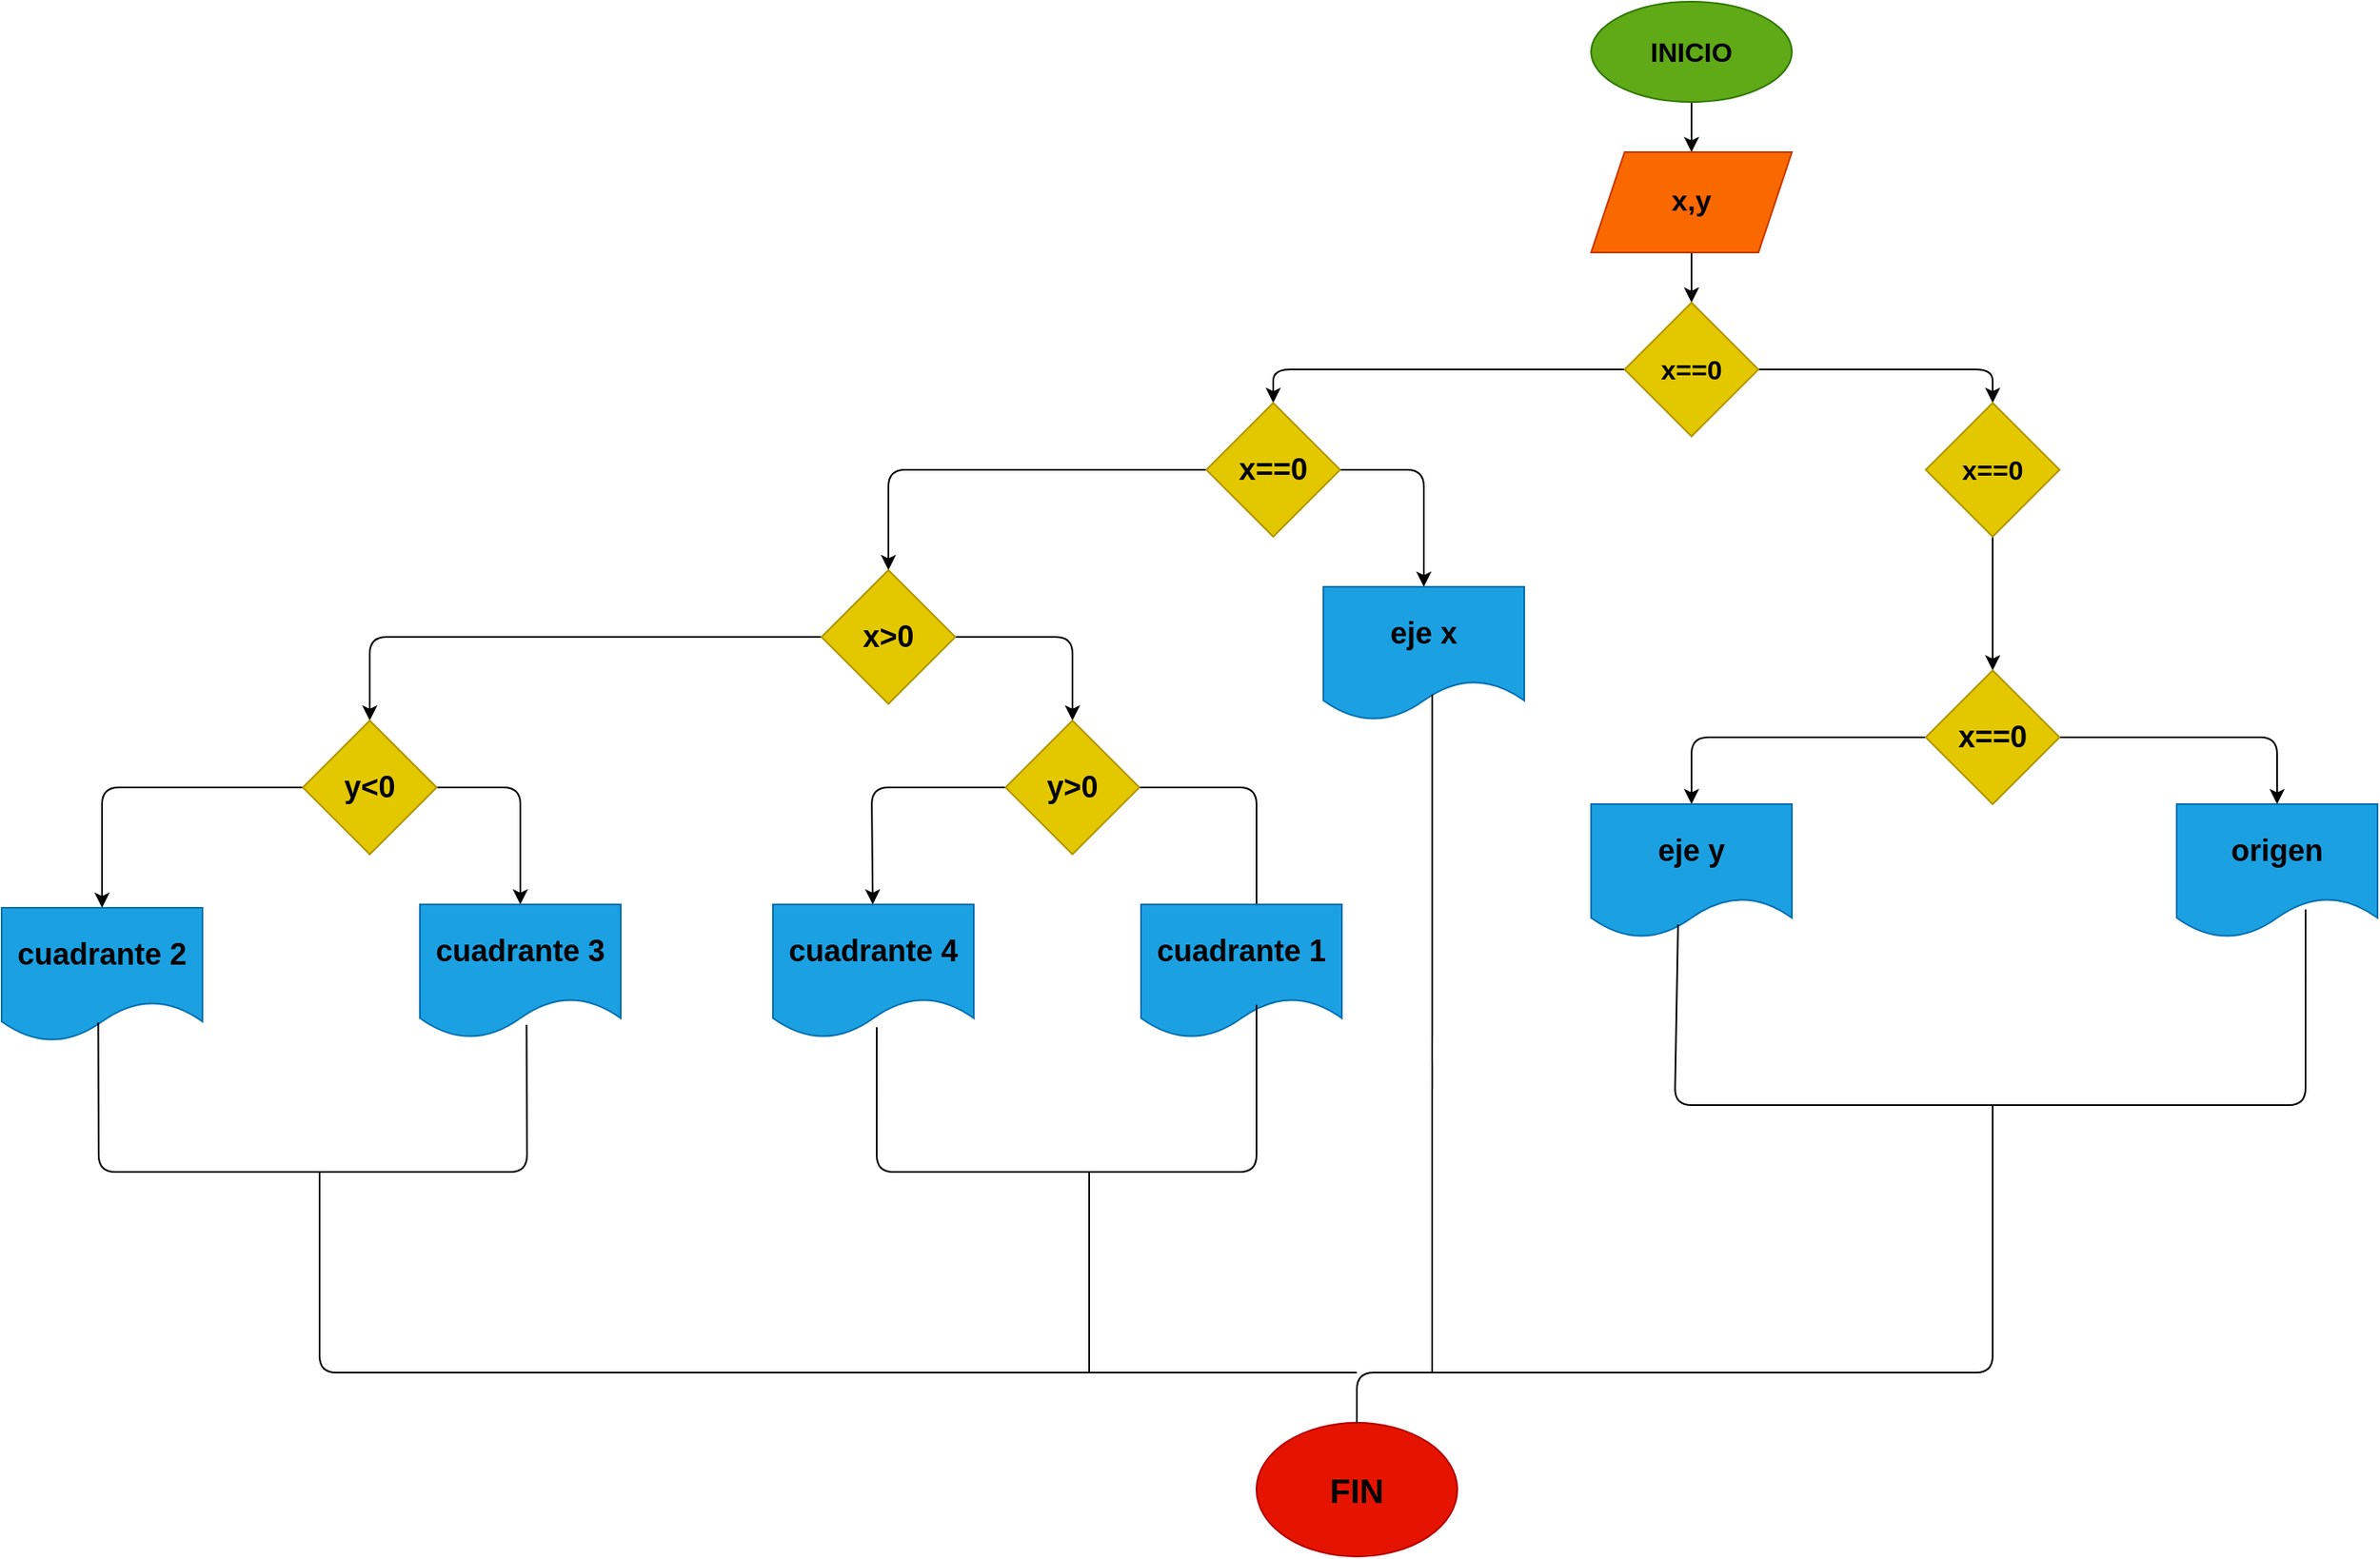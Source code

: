 <mxfile>
    <diagram id="rDNnqn5OQk3LYYWFQDI_" name="Página-1">
        <mxGraphModel dx="2186" dy="411" grid="1" gridSize="10" guides="1" tooltips="1" connect="1" arrows="1" fold="1" page="1" pageScale="1" pageWidth="1654" pageHeight="2336" math="0" shadow="0">
            <root>
                <mxCell id="0"/>
                <mxCell id="1" parent="0"/>
                <mxCell id="6" value="" style="edgeStyle=none;html=1;fontSize=16;" parent="1" source="2" target="5" edge="1">
                    <mxGeometry relative="1" as="geometry"/>
                </mxCell>
                <mxCell id="2" value="&lt;b&gt;&lt;font color=&quot;#000000&quot; style=&quot;font-size: 16px;&quot;&gt;INICIO&lt;/font&gt;&lt;/b&gt;" style="ellipse;whiteSpace=wrap;html=1;fillColor=#60a917;fontColor=#ffffff;strokeColor=#2D7600;" parent="1" vertex="1">
                    <mxGeometry x="200" y="20" width="120" height="60" as="geometry"/>
                </mxCell>
                <mxCell id="8" value="" style="edgeStyle=none;html=1;" edge="1" parent="1" source="5" target="7">
                    <mxGeometry relative="1" as="geometry"/>
                </mxCell>
                <mxCell id="5" value="&lt;font style=&quot;font-size: 17px;&quot;&gt;&lt;b&gt;x,y&lt;/b&gt;&lt;/font&gt;" style="shape=parallelogram;perimeter=parallelogramPerimeter;whiteSpace=wrap;html=1;fixedSize=1;fillColor=#fa6800;fontColor=#000000;strokeColor=#C73500;" parent="1" vertex="1">
                    <mxGeometry x="200" y="110" width="120" height="60" as="geometry"/>
                </mxCell>
                <mxCell id="10" value="" style="edgeStyle=none;html=1;" edge="1" parent="1" source="7" target="9">
                    <mxGeometry relative="1" as="geometry">
                        <Array as="points">
                            <mxPoint x="100" y="240"/>
                            <mxPoint x="10" y="240"/>
                        </Array>
                    </mxGeometry>
                </mxCell>
                <mxCell id="12" value="" style="edgeStyle=none;html=1;" edge="1" parent="1" source="7" target="11">
                    <mxGeometry relative="1" as="geometry">
                        <Array as="points">
                            <mxPoint x="440" y="240"/>
                        </Array>
                    </mxGeometry>
                </mxCell>
                <mxCell id="7" value="&lt;font style=&quot;font-size: 16px;&quot;&gt;&lt;b&gt;x==0&lt;/b&gt;&lt;/font&gt;" style="rhombus;whiteSpace=wrap;html=1;fillColor=#e3c800;fontColor=#000000;strokeColor=#B09500;" vertex="1" parent="1">
                    <mxGeometry x="220" y="200" width="80" height="80" as="geometry"/>
                </mxCell>
                <mxCell id="23" value="" style="edgeStyle=none;html=1;" edge="1" parent="1" source="9" target="22">
                    <mxGeometry relative="1" as="geometry">
                        <Array as="points">
                            <mxPoint x="100" y="300"/>
                        </Array>
                    </mxGeometry>
                </mxCell>
                <mxCell id="26" value="" style="edgeStyle=none;html=1;" edge="1" parent="1" source="9" target="25">
                    <mxGeometry relative="1" as="geometry">
                        <Array as="points">
                            <mxPoint x="-220" y="300"/>
                        </Array>
                    </mxGeometry>
                </mxCell>
                <mxCell id="9" value="&lt;b&gt;&lt;font style=&quot;font-size: 18px;&quot;&gt;x==0&lt;/font&gt;&lt;/b&gt;" style="rhombus;whiteSpace=wrap;html=1;fillColor=#e3c800;fontColor=#000000;strokeColor=#B09500;" vertex="1" parent="1">
                    <mxGeometry x="-30" y="260" width="80" height="80" as="geometry"/>
                </mxCell>
                <mxCell id="14" value="" style="edgeStyle=none;html=1;" edge="1" parent="1" source="11" target="13">
                    <mxGeometry relative="1" as="geometry"/>
                </mxCell>
                <mxCell id="11" value="&lt;b&gt;&lt;font style=&quot;font-size: 16px;&quot;&gt;x==0&lt;/font&gt;&lt;/b&gt;" style="rhombus;whiteSpace=wrap;html=1;fillColor=#e3c800;fontColor=#000000;strokeColor=#B09500;" vertex="1" parent="1">
                    <mxGeometry x="400" y="260" width="80" height="80" as="geometry"/>
                </mxCell>
                <mxCell id="16" value="" style="edgeStyle=none;html=1;" edge="1" parent="1" source="13" target="15">
                    <mxGeometry relative="1" as="geometry">
                        <Array as="points">
                            <mxPoint x="260" y="460"/>
                        </Array>
                    </mxGeometry>
                </mxCell>
                <mxCell id="18" value="" style="edgeStyle=none;html=1;" edge="1" parent="1" source="13" target="17">
                    <mxGeometry relative="1" as="geometry">
                        <Array as="points">
                            <mxPoint x="610" y="460"/>
                        </Array>
                    </mxGeometry>
                </mxCell>
                <mxCell id="13" value="&lt;b&gt;&lt;font style=&quot;font-size: 18px;&quot;&gt;x==0&lt;/font&gt;&lt;/b&gt;" style="rhombus;whiteSpace=wrap;html=1;fillColor=#e3c800;fontColor=#000000;strokeColor=#B09500;" vertex="1" parent="1">
                    <mxGeometry x="400" y="420" width="80" height="80" as="geometry"/>
                </mxCell>
                <mxCell id="15" value="&lt;b&gt;&lt;font color=&quot;#000000&quot; style=&quot;font-size: 18px;&quot;&gt;eje y&lt;/font&gt;&lt;/b&gt;" style="shape=document;whiteSpace=wrap;html=1;boundedLbl=1;fillColor=#1ba1e2;fontColor=#ffffff;strokeColor=#006EAF;" vertex="1" parent="1">
                    <mxGeometry x="200" y="500" width="120" height="80" as="geometry"/>
                </mxCell>
                <mxCell id="17" value="&lt;b&gt;&lt;font color=&quot;#000000&quot; style=&quot;font-size: 18px;&quot;&gt;origen&lt;/font&gt;&lt;/b&gt;" style="shape=document;whiteSpace=wrap;html=1;boundedLbl=1;fillColor=#1ba1e2;fontColor=#ffffff;strokeColor=#006EAF;" vertex="1" parent="1">
                    <mxGeometry x="550" y="500" width="120" height="80" as="geometry"/>
                </mxCell>
                <mxCell id="19" value="" style="endArrow=none;html=1;exitX=0.433;exitY=0.9;exitDx=0;exitDy=0;exitPerimeter=0;entryX=0.642;entryY=0.788;entryDx=0;entryDy=0;entryPerimeter=0;" edge="1" parent="1" source="15" target="17">
                    <mxGeometry width="50" height="50" relative="1" as="geometry">
                        <mxPoint x="440" y="630" as="sourcePoint"/>
                        <mxPoint x="490" y="580" as="targetPoint"/>
                        <Array as="points">
                            <mxPoint x="250" y="680"/>
                            <mxPoint x="440" y="680"/>
                            <mxPoint x="627" y="680"/>
                        </Array>
                    </mxGeometry>
                </mxCell>
                <mxCell id="20" value="&lt;b&gt;&lt;font style=&quot;font-size: 20px;&quot; color=&quot;#000000&quot;&gt;FIN&lt;/font&gt;&lt;/b&gt;" style="ellipse;whiteSpace=wrap;html=1;fillColor=#e51400;fontColor=#ffffff;strokeColor=#B20000;" vertex="1" parent="1">
                    <mxGeometry y="870" width="120" height="80" as="geometry"/>
                </mxCell>
                <mxCell id="21" value="" style="endArrow=none;html=1;exitX=0.5;exitY=0;exitDx=0;exitDy=0;" edge="1" parent="1" source="20">
                    <mxGeometry width="50" height="50" relative="1" as="geometry">
                        <mxPoint x="290" y="810" as="sourcePoint"/>
                        <mxPoint x="440" y="680" as="targetPoint"/>
                        <Array as="points">
                            <mxPoint x="60" y="840"/>
                            <mxPoint x="250" y="840"/>
                            <mxPoint x="440" y="840"/>
                        </Array>
                    </mxGeometry>
                </mxCell>
                <mxCell id="22" value="&lt;b&gt;&lt;font color=&quot;#000000&quot; style=&quot;font-size: 18px;&quot;&gt;eje x&lt;/font&gt;&lt;/b&gt;" style="shape=document;whiteSpace=wrap;html=1;boundedLbl=1;fillColor=#1ba1e2;fontColor=#ffffff;strokeColor=#006EAF;" vertex="1" parent="1">
                    <mxGeometry x="40" y="370" width="120" height="80" as="geometry"/>
                </mxCell>
                <mxCell id="24" value="" style="endArrow=none;html=1;exitX=0.542;exitY=0.892;exitDx=0;exitDy=0;exitPerimeter=0;" edge="1" parent="1">
                    <mxGeometry width="50" height="50" relative="1" as="geometry">
                        <mxPoint x="105.04" y="434.36" as="sourcePoint"/>
                        <mxPoint x="105" y="840" as="targetPoint"/>
                    </mxGeometry>
                </mxCell>
                <mxCell id="29" value="" style="edgeStyle=none;html=1;" edge="1" parent="1" source="25" target="28">
                    <mxGeometry relative="1" as="geometry">
                        <Array as="points">
                            <mxPoint x="-110" y="400"/>
                        </Array>
                    </mxGeometry>
                </mxCell>
                <mxCell id="32" value="" style="edgeStyle=none;html=1;" edge="1" parent="1" source="25" target="31">
                    <mxGeometry relative="1" as="geometry">
                        <Array as="points">
                            <mxPoint x="-360" y="400"/>
                            <mxPoint x="-530" y="400"/>
                        </Array>
                    </mxGeometry>
                </mxCell>
                <mxCell id="25" value="&lt;font style=&quot;font-size: 18px;&quot;&gt;&lt;b&gt;x&amp;gt;0&lt;/b&gt;&lt;/font&gt;" style="rhombus;whiteSpace=wrap;html=1;fillColor=#e3c800;fontColor=#000000;strokeColor=#B09500;" vertex="1" parent="1">
                    <mxGeometry x="-260" y="360" width="80" height="80" as="geometry"/>
                </mxCell>
                <mxCell id="41" value="" style="edgeStyle=none;html=1;" edge="1" parent="1" source="28" target="40">
                    <mxGeometry relative="1" as="geometry">
                        <Array as="points">
                            <mxPoint x="-230" y="490"/>
                        </Array>
                    </mxGeometry>
                </mxCell>
                <mxCell id="43" value="" style="edgeStyle=none;html=1;" edge="1" parent="1" source="28">
                    <mxGeometry relative="1" as="geometry">
                        <mxPoint y="570" as="targetPoint"/>
                        <Array as="points">
                            <mxPoint y="490"/>
                        </Array>
                    </mxGeometry>
                </mxCell>
                <mxCell id="28" value="&lt;font style=&quot;font-size: 18px;&quot;&gt;&lt;b&gt;y&amp;gt;0&lt;/b&gt;&lt;/font&gt;" style="rhombus;whiteSpace=wrap;html=1;fillColor=#e3c800;fontColor=#000000;strokeColor=#B09500;" vertex="1" parent="1">
                    <mxGeometry x="-150" y="450" width="80" height="80" as="geometry"/>
                </mxCell>
                <mxCell id="45" value="" style="edgeStyle=none;html=1;" edge="1" parent="1" source="31" target="44">
                    <mxGeometry relative="1" as="geometry">
                        <Array as="points">
                            <mxPoint x="-440" y="490"/>
                        </Array>
                    </mxGeometry>
                </mxCell>
                <mxCell id="48" style="edgeStyle=none;html=1;entryX=0.5;entryY=0;entryDx=0;entryDy=0;" edge="1" parent="1" source="31" target="47">
                    <mxGeometry relative="1" as="geometry">
                        <Array as="points">
                            <mxPoint x="-690" y="490"/>
                        </Array>
                    </mxGeometry>
                </mxCell>
                <mxCell id="31" value="&lt;b&gt;&lt;font style=&quot;font-size: 18px;&quot;&gt;y&amp;lt;0&lt;/font&gt;&lt;/b&gt;" style="rhombus;whiteSpace=wrap;html=1;fillColor=#e3c800;fontColor=#000000;strokeColor=#B09500;" vertex="1" parent="1">
                    <mxGeometry x="-570" y="450" width="80" height="80" as="geometry"/>
                </mxCell>
                <mxCell id="40" value="&lt;b&gt;&lt;font color=&quot;#000000&quot; style=&quot;font-size: 18px;&quot;&gt;cuadrante 4&lt;/font&gt;&lt;/b&gt;" style="shape=document;whiteSpace=wrap;html=1;boundedLbl=1;fillColor=#1ba1e2;fontColor=#ffffff;strokeColor=#006EAF;" vertex="1" parent="1">
                    <mxGeometry x="-289" y="560" width="120" height="80" as="geometry"/>
                </mxCell>
                <mxCell id="42" value="&lt;font color=&quot;#000000&quot; style=&quot;font-size: 18px;&quot;&gt;&lt;b&gt;cuadrante 1&lt;/b&gt;&lt;/font&gt;" style="shape=document;whiteSpace=wrap;html=1;boundedLbl=1;fillColor=#1ba1e2;fontColor=#ffffff;strokeColor=#006EAF;" vertex="1" parent="1">
                    <mxGeometry x="-69" y="560" width="120" height="80" as="geometry"/>
                </mxCell>
                <mxCell id="44" value="&lt;font color=&quot;#000000&quot; style=&quot;font-size: 18px;&quot;&gt;&lt;b&gt;cuadrante 3&lt;/b&gt;&lt;/font&gt;" style="shape=document;whiteSpace=wrap;html=1;boundedLbl=1;fillColor=#1ba1e2;fontColor=#ffffff;strokeColor=#006EAF;" vertex="1" parent="1">
                    <mxGeometry x="-500" y="560" width="120" height="80" as="geometry"/>
                </mxCell>
                <mxCell id="47" value="&lt;b&gt;&lt;font color=&quot;#000000&quot; style=&quot;font-size: 18px;&quot;&gt;cuadrante 2&lt;/font&gt;&lt;/b&gt;" style="shape=document;whiteSpace=wrap;html=1;boundedLbl=1;fillColor=#1ba1e2;fontColor=#ffffff;strokeColor=#006EAF;" vertex="1" parent="1">
                    <mxGeometry x="-750" y="562" width="120" height="80" as="geometry"/>
                </mxCell>
                <mxCell id="49" value="" style="endArrow=none;html=1;" edge="1" parent="1">
                    <mxGeometry width="50" height="50" relative="1" as="geometry">
                        <mxPoint x="-560" y="720" as="sourcePoint"/>
                        <mxPoint x="60" y="840" as="targetPoint"/>
                        <Array as="points">
                            <mxPoint x="-560" y="840"/>
                        </Array>
                    </mxGeometry>
                </mxCell>
                <mxCell id="50" value="" style="endArrow=none;html=1;exitX=0.481;exitY=0.858;exitDx=0;exitDy=0;exitPerimeter=0;entryX=0.531;entryY=0.9;entryDx=0;entryDy=0;entryPerimeter=0;" edge="1" parent="1" source="47" target="44">
                    <mxGeometry width="50" height="50" relative="1" as="geometry">
                        <mxPoint x="-630" y="720" as="sourcePoint"/>
                        <mxPoint x="-580" y="670" as="targetPoint"/>
                        <Array as="points">
                            <mxPoint x="-692" y="720"/>
                            <mxPoint x="-560" y="720"/>
                            <mxPoint x="-436" y="720"/>
                        </Array>
                    </mxGeometry>
                </mxCell>
                <mxCell id="51" value="" style="endArrow=none;html=1;exitX=0.517;exitY=0.917;exitDx=0;exitDy=0;exitPerimeter=0;" edge="1" parent="1" source="40">
                    <mxGeometry width="50" height="50" relative="1" as="geometry">
                        <mxPoint x="-150" y="810" as="sourcePoint"/>
                        <mxPoint y="620" as="targetPoint"/>
                        <Array as="points">
                            <mxPoint x="-227" y="720"/>
                            <mxPoint x="-100" y="720"/>
                            <mxPoint y="720"/>
                        </Array>
                    </mxGeometry>
                </mxCell>
                <mxCell id="52" value="" style="endArrow=none;html=1;" edge="1" parent="1">
                    <mxGeometry width="50" height="50" relative="1" as="geometry">
                        <mxPoint x="-100" y="840" as="sourcePoint"/>
                        <mxPoint x="-100" y="720" as="targetPoint"/>
                    </mxGeometry>
                </mxCell>
            </root>
        </mxGraphModel>
    </diagram>
</mxfile>